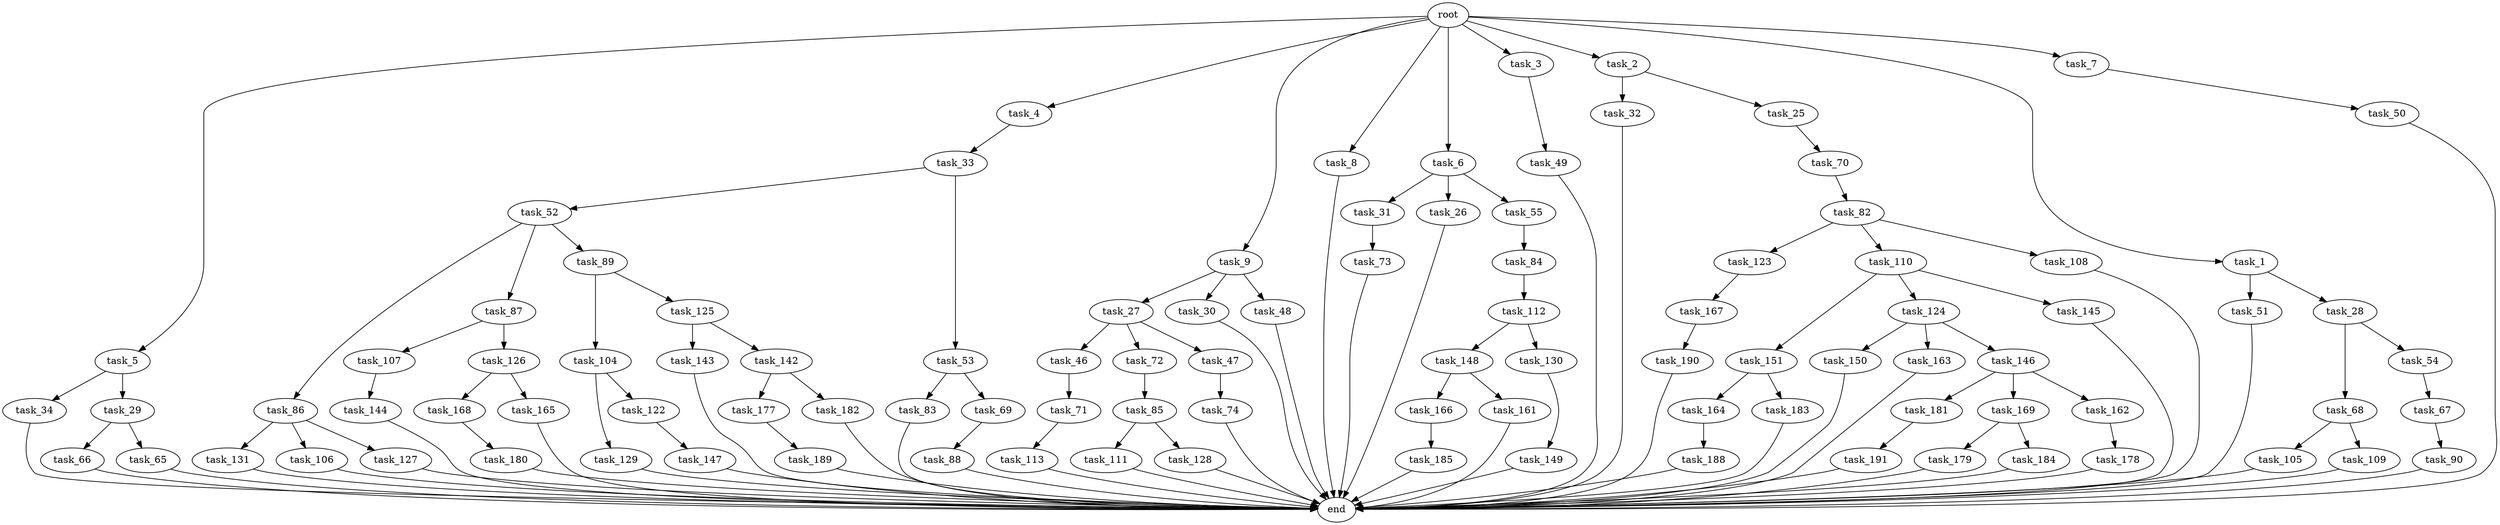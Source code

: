 digraph G {
  task_129 [size="8589934592.000000"];
  task_27 [size="343597383.680000"];
  task_149 [size="343597383.680000"];
  task_68 [size="4209067950.080000"];
  task_50 [size="4209067950.080000"];
  task_181 [size="343597383.680000"];
  task_83 [size="1374389534.720000"];
  task_185 [size="8589934592.000000"];
  task_66 [size="4209067950.080000"];
  task_5 [size="10.240000"];
  task_4 [size="10.240000"];
  task_151 [size="773094113.280000"];
  task_112 [size="1374389534.720000"];
  task_147 [size="5497558138.880000"];
  task_90 [size="6957847019.520000"];
  task_31 [size="343597383.680000"];
  task_143 [size="4209067950.080000"];
  task_26 [size="343597383.680000"];
  task_190 [size="6957847019.520000"];
  task_51 [size="6957847019.520000"];
  task_28 [size="6957847019.520000"];
  task_55 [size="343597383.680000"];
  task_88 [size="8589934592.000000"];
  task_82 [size="4209067950.080000"];
  task_9 [size="10.240000"];
  task_54 [size="4209067950.080000"];
  task_33 [size="6957847019.520000"];
  task_142 [size="4209067950.080000"];
  task_169 [size="343597383.680000"];
  task_8 [size="10.240000"];
  task_69 [size="1374389534.720000"];
  task_86 [size="2147483648.000000"];
  task_167 [size="4209067950.080000"];
  task_179 [size="8589934592.000000"];
  task_166 [size="773094113.280000"];
  task_74 [size="773094113.280000"];
  task_105 [size="2147483648.000000"];
  task_188 [size="773094113.280000"];
  task_150 [size="3092376453.120000"];
  task_85 [size="8589934592.000000"];
  task_131 [size="3092376453.120000"];
  task_168 [size="773094113.280000"];
  task_52 [size="6957847019.520000"];
  task_104 [size="6957847019.520000"];
  task_177 [size="4209067950.080000"];
  task_106 [size="3092376453.120000"];
  task_122 [size="8589934592.000000"];
  task_6 [size="10.240000"];
  task_3 [size="10.240000"];
  task_111 [size="2147483648.000000"];
  task_34 [size="5497558138.880000"];
  task_125 [size="6957847019.520000"];
  end [size="0.000000"];
  task_144 [size="5497558138.880000"];
  task_70 [size="4209067950.080000"];
  task_148 [size="2147483648.000000"];
  task_113 [size="2147483648.000000"];
  task_73 [size="5497558138.880000"];
  task_84 [size="343597383.680000"];
  task_163 [size="3092376453.120000"];
  task_161 [size="773094113.280000"];
  task_107 [size="8589934592.000000"];
  task_165 [size="773094113.280000"];
  task_30 [size="343597383.680000"];
  task_48 [size="343597383.680000"];
  task_46 [size="6957847019.520000"];
  task_124 [size="773094113.280000"];
  task_32 [size="1374389534.720000"];
  task_145 [size="773094113.280000"];
  task_162 [size="343597383.680000"];
  task_2 [size="10.240000"];
  task_1 [size="10.240000"];
  task_25 [size="1374389534.720000"];
  task_72 [size="6957847019.520000"];
  task_146 [size="3092376453.120000"];
  task_130 [size="2147483648.000000"];
  task_29 [size="5497558138.880000"];
  task_123 [size="773094113.280000"];
  task_71 [size="773094113.280000"];
  task_87 [size="2147483648.000000"];
  task_109 [size="2147483648.000000"];
  task_184 [size="8589934592.000000"];
  task_178 [size="8589934592.000000"];
  task_126 [size="8589934592.000000"];
  task_164 [size="4209067950.080000"];
  task_49 [size="773094113.280000"];
  task_65 [size="4209067950.080000"];
  task_67 [size="8589934592.000000"];
  task_7 [size="10.240000"];
  task_127 [size="3092376453.120000"];
  task_189 [size="3092376453.120000"];
  task_128 [size="2147483648.000000"];
  task_110 [size="773094113.280000"];
  root [size="0.000000"];
  task_47 [size="6957847019.520000"];
  task_191 [size="2147483648.000000"];
  task_180 [size="6957847019.520000"];
  task_89 [size="2147483648.000000"];
  task_182 [size="4209067950.080000"];
  task_108 [size="773094113.280000"];
  task_183 [size="4209067950.080000"];
  task_53 [size="6957847019.520000"];

  task_129 -> end [size="1.000000"];
  task_27 -> task_46 [size="679477248.000000"];
  task_27 -> task_47 [size="679477248.000000"];
  task_27 -> task_72 [size="679477248.000000"];
  task_149 -> end [size="1.000000"];
  task_68 -> task_109 [size="209715200.000000"];
  task_68 -> task_105 [size="209715200.000000"];
  task_50 -> end [size="1.000000"];
  task_181 -> task_191 [size="209715200.000000"];
  task_83 -> end [size="1.000000"];
  task_185 -> end [size="1.000000"];
  task_66 -> end [size="1.000000"];
  task_5 -> task_34 [size="536870912.000000"];
  task_5 -> task_29 [size="536870912.000000"];
  task_4 -> task_33 [size="679477248.000000"];
  task_151 -> task_183 [size="411041792.000000"];
  task_151 -> task_164 [size="411041792.000000"];
  task_112 -> task_130 [size="209715200.000000"];
  task_112 -> task_148 [size="209715200.000000"];
  task_147 -> end [size="1.000000"];
  task_90 -> end [size="1.000000"];
  task_31 -> task_73 [size="536870912.000000"];
  task_143 -> end [size="1.000000"];
  task_26 -> end [size="1.000000"];
  task_190 -> end [size="1.000000"];
  task_51 -> end [size="1.000000"];
  task_28 -> task_54 [size="411041792.000000"];
  task_28 -> task_68 [size="411041792.000000"];
  task_55 -> task_84 [size="33554432.000000"];
  task_88 -> end [size="1.000000"];
  task_82 -> task_108 [size="75497472.000000"];
  task_82 -> task_110 [size="75497472.000000"];
  task_82 -> task_123 [size="75497472.000000"];
  task_9 -> task_30 [size="33554432.000000"];
  task_9 -> task_27 [size="33554432.000000"];
  task_9 -> task_48 [size="33554432.000000"];
  task_54 -> task_67 [size="838860800.000000"];
  task_33 -> task_52 [size="679477248.000000"];
  task_33 -> task_53 [size="679477248.000000"];
  task_142 -> task_182 [size="411041792.000000"];
  task_142 -> task_177 [size="411041792.000000"];
  task_169 -> task_184 [size="838860800.000000"];
  task_169 -> task_179 [size="838860800.000000"];
  task_8 -> end [size="1.000000"];
  task_69 -> task_88 [size="838860800.000000"];
  task_86 -> task_127 [size="301989888.000000"];
  task_86 -> task_131 [size="301989888.000000"];
  task_86 -> task_106 [size="301989888.000000"];
  task_167 -> task_190 [size="679477248.000000"];
  task_179 -> end [size="1.000000"];
  task_166 -> task_185 [size="838860800.000000"];
  task_74 -> end [size="1.000000"];
  task_105 -> end [size="1.000000"];
  task_188 -> end [size="1.000000"];
  task_150 -> end [size="1.000000"];
  task_85 -> task_111 [size="209715200.000000"];
  task_85 -> task_128 [size="209715200.000000"];
  task_131 -> end [size="1.000000"];
  task_168 -> task_180 [size="679477248.000000"];
  task_52 -> task_87 [size="209715200.000000"];
  task_52 -> task_89 [size="209715200.000000"];
  task_52 -> task_86 [size="209715200.000000"];
  task_104 -> task_129 [size="838860800.000000"];
  task_104 -> task_122 [size="838860800.000000"];
  task_177 -> task_189 [size="301989888.000000"];
  task_106 -> end [size="1.000000"];
  task_122 -> task_147 [size="536870912.000000"];
  task_6 -> task_31 [size="33554432.000000"];
  task_6 -> task_26 [size="33554432.000000"];
  task_6 -> task_55 [size="33554432.000000"];
  task_3 -> task_49 [size="75497472.000000"];
  task_111 -> end [size="1.000000"];
  task_34 -> end [size="1.000000"];
  task_125 -> task_142 [size="411041792.000000"];
  task_125 -> task_143 [size="411041792.000000"];
  task_144 -> end [size="1.000000"];
  task_70 -> task_82 [size="411041792.000000"];
  task_148 -> task_161 [size="75497472.000000"];
  task_148 -> task_166 [size="75497472.000000"];
  task_113 -> end [size="1.000000"];
  task_73 -> end [size="1.000000"];
  task_84 -> task_112 [size="134217728.000000"];
  task_163 -> end [size="1.000000"];
  task_161 -> end [size="1.000000"];
  task_107 -> task_144 [size="536870912.000000"];
  task_165 -> end [size="1.000000"];
  task_30 -> end [size="1.000000"];
  task_48 -> end [size="1.000000"];
  task_46 -> task_71 [size="75497472.000000"];
  task_124 -> task_146 [size="301989888.000000"];
  task_124 -> task_150 [size="301989888.000000"];
  task_124 -> task_163 [size="301989888.000000"];
  task_32 -> end [size="1.000000"];
  task_145 -> end [size="1.000000"];
  task_162 -> task_178 [size="838860800.000000"];
  task_2 -> task_25 [size="134217728.000000"];
  task_2 -> task_32 [size="134217728.000000"];
  task_1 -> task_51 [size="679477248.000000"];
  task_1 -> task_28 [size="679477248.000000"];
  task_25 -> task_70 [size="411041792.000000"];
  task_72 -> task_85 [size="838860800.000000"];
  task_146 -> task_169 [size="33554432.000000"];
  task_146 -> task_162 [size="33554432.000000"];
  task_146 -> task_181 [size="33554432.000000"];
  task_130 -> task_149 [size="33554432.000000"];
  task_29 -> task_65 [size="411041792.000000"];
  task_29 -> task_66 [size="411041792.000000"];
  task_123 -> task_167 [size="411041792.000000"];
  task_71 -> task_113 [size="209715200.000000"];
  task_87 -> task_107 [size="838860800.000000"];
  task_87 -> task_126 [size="838860800.000000"];
  task_109 -> end [size="1.000000"];
  task_184 -> end [size="1.000000"];
  task_178 -> end [size="1.000000"];
  task_126 -> task_165 [size="75497472.000000"];
  task_126 -> task_168 [size="75497472.000000"];
  task_164 -> task_188 [size="75497472.000000"];
  task_49 -> end [size="1.000000"];
  task_65 -> end [size="1.000000"];
  task_67 -> task_90 [size="679477248.000000"];
  task_7 -> task_50 [size="411041792.000000"];
  task_127 -> end [size="1.000000"];
  task_189 -> end [size="1.000000"];
  task_128 -> end [size="1.000000"];
  task_110 -> task_124 [size="75497472.000000"];
  task_110 -> task_151 [size="75497472.000000"];
  task_110 -> task_145 [size="75497472.000000"];
  root -> task_8 [size="1.000000"];
  root -> task_2 [size="1.000000"];
  root -> task_5 [size="1.000000"];
  root -> task_4 [size="1.000000"];
  root -> task_9 [size="1.000000"];
  root -> task_1 [size="1.000000"];
  root -> task_7 [size="1.000000"];
  root -> task_6 [size="1.000000"];
  root -> task_3 [size="1.000000"];
  task_47 -> task_74 [size="75497472.000000"];
  task_191 -> end [size="1.000000"];
  task_180 -> end [size="1.000000"];
  task_89 -> task_104 [size="679477248.000000"];
  task_89 -> task_125 [size="679477248.000000"];
  task_182 -> end [size="1.000000"];
  task_108 -> end [size="1.000000"];
  task_183 -> end [size="1.000000"];
  task_53 -> task_83 [size="134217728.000000"];
  task_53 -> task_69 [size="134217728.000000"];
}
